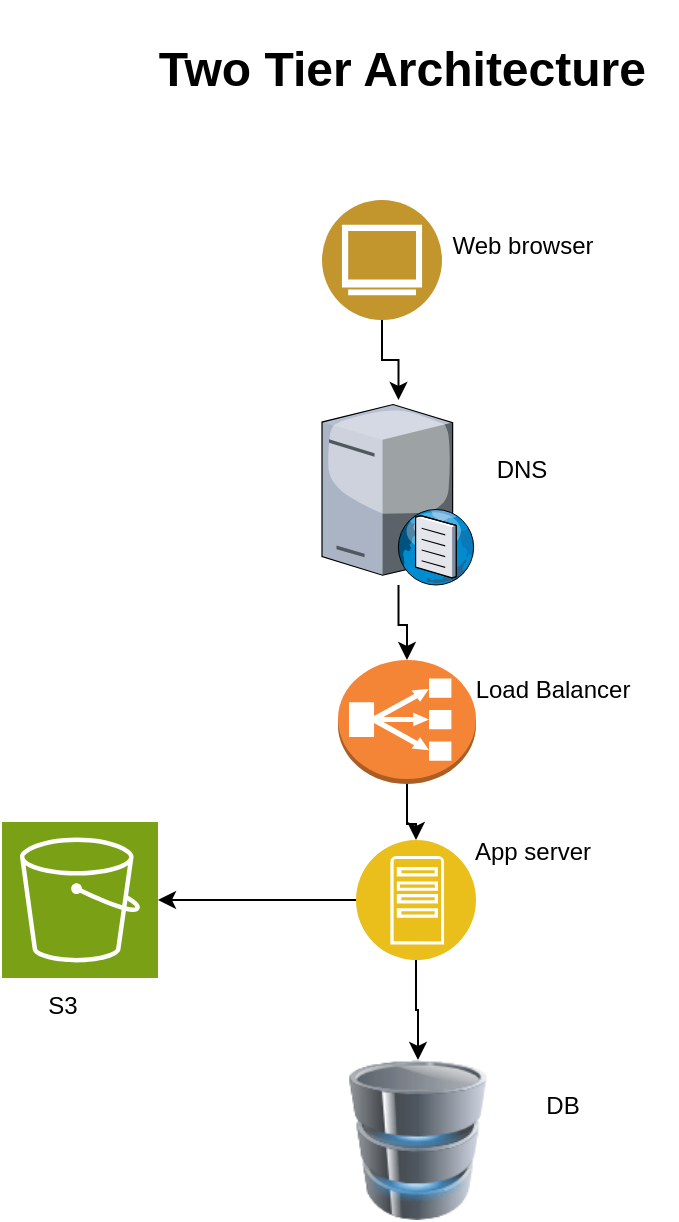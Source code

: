 <mxfile version="27.1.6">
  <diagram name="Page-1" id="pZGmEfrGCqBCUozpExTI">
    <mxGraphModel dx="1198" dy="1771" grid="1" gridSize="10" guides="1" tooltips="1" connect="1" arrows="1" fold="1" page="1" pageScale="1" pageWidth="850" pageHeight="1100" math="0" shadow="0">
      <root>
        <mxCell id="0" />
        <mxCell id="1" parent="0" />
        <mxCell id="x8OKTubehIEbgYfxIEi6-8" value="" style="edgeStyle=orthogonalEdgeStyle;rounded=0;orthogonalLoop=1;jettySize=auto;html=1;" edge="1" parent="1" source="x8OKTubehIEbgYfxIEi6-1" target="x8OKTubehIEbgYfxIEi6-7">
          <mxGeometry relative="1" as="geometry" />
        </mxCell>
        <mxCell id="x8OKTubehIEbgYfxIEi6-1" value="" style="verticalLabelPosition=bottom;sketch=0;aspect=fixed;html=1;verticalAlign=top;strokeColor=none;align=center;outlineConnect=0;shape=mxgraph.citrix.dns_server;" vertex="1" parent="1">
          <mxGeometry x="360" y="120" width="76.5" height="92.5" as="geometry" />
        </mxCell>
        <mxCell id="x8OKTubehIEbgYfxIEi6-5" value="" style="edgeStyle=orthogonalEdgeStyle;rounded=0;orthogonalLoop=1;jettySize=auto;html=1;" edge="1" parent="1" source="x8OKTubehIEbgYfxIEi6-3" target="x8OKTubehIEbgYfxIEi6-1">
          <mxGeometry relative="1" as="geometry" />
        </mxCell>
        <mxCell id="x8OKTubehIEbgYfxIEi6-3" value="" style="image;aspect=fixed;perimeter=ellipsePerimeter;html=1;align=center;shadow=0;dashed=0;fontColor=#4277BB;labelBackgroundColor=default;fontSize=12;spacingTop=3;image=img/lib/ibm/users/browser.svg;" vertex="1" parent="1">
          <mxGeometry x="360" y="20" width="60" height="60" as="geometry" />
        </mxCell>
        <mxCell id="x8OKTubehIEbgYfxIEi6-6" value="DNS" style="text;html=1;align=center;verticalAlign=middle;whiteSpace=wrap;rounded=0;" vertex="1" parent="1">
          <mxGeometry x="430" y="140" width="60" height="30" as="geometry" />
        </mxCell>
        <mxCell id="x8OKTubehIEbgYfxIEi6-11" value="" style="edgeStyle=orthogonalEdgeStyle;rounded=0;orthogonalLoop=1;jettySize=auto;html=1;" edge="1" parent="1" source="x8OKTubehIEbgYfxIEi6-7" target="x8OKTubehIEbgYfxIEi6-9">
          <mxGeometry relative="1" as="geometry" />
        </mxCell>
        <mxCell id="x8OKTubehIEbgYfxIEi6-7" value="" style="outlineConnect=0;dashed=0;verticalLabelPosition=bottom;verticalAlign=top;align=center;html=1;shape=mxgraph.aws3.classic_load_balancer;fillColor=#F58536;gradientColor=none;" vertex="1" parent="1">
          <mxGeometry x="368" y="250" width="69" height="62" as="geometry" />
        </mxCell>
        <mxCell id="x8OKTubehIEbgYfxIEi6-14" value="" style="edgeStyle=orthogonalEdgeStyle;rounded=0;orthogonalLoop=1;jettySize=auto;html=1;" edge="1" parent="1" source="x8OKTubehIEbgYfxIEi6-9" target="x8OKTubehIEbgYfxIEi6-13">
          <mxGeometry relative="1" as="geometry" />
        </mxCell>
        <mxCell id="x8OKTubehIEbgYfxIEi6-17" value="" style="edgeStyle=orthogonalEdgeStyle;rounded=0;orthogonalLoop=1;jettySize=auto;html=1;" edge="1" parent="1" source="x8OKTubehIEbgYfxIEi6-9" target="x8OKTubehIEbgYfxIEi6-15">
          <mxGeometry relative="1" as="geometry" />
        </mxCell>
        <mxCell id="x8OKTubehIEbgYfxIEi6-9" value="" style="image;aspect=fixed;perimeter=ellipsePerimeter;html=1;align=center;shadow=0;dashed=0;fontColor=#4277BB;labelBackgroundColor=default;fontSize=12;spacingTop=3;image=img/lib/ibm/applications/app_server.svg;" vertex="1" parent="1">
          <mxGeometry x="377" y="340" width="60" height="60" as="geometry" />
        </mxCell>
        <mxCell id="x8OKTubehIEbgYfxIEi6-13" value="" style="sketch=0;points=[[0,0,0],[0.25,0,0],[0.5,0,0],[0.75,0,0],[1,0,0],[0,1,0],[0.25,1,0],[0.5,1,0],[0.75,1,0],[1,1,0],[0,0.25,0],[0,0.5,0],[0,0.75,0],[1,0.25,0],[1,0.5,0],[1,0.75,0]];outlineConnect=0;fontColor=#232F3E;fillColor=#7AA116;strokeColor=#ffffff;dashed=0;verticalLabelPosition=bottom;verticalAlign=top;align=center;html=1;fontSize=12;fontStyle=0;aspect=fixed;shape=mxgraph.aws4.resourceIcon;resIcon=mxgraph.aws4.s3;" vertex="1" parent="1">
          <mxGeometry x="200" y="331" width="78" height="78" as="geometry" />
        </mxCell>
        <mxCell id="x8OKTubehIEbgYfxIEi6-15" value="" style="image;html=1;image=img/lib/clip_art/computers/Database_128x128.png" vertex="1" parent="1">
          <mxGeometry x="368" y="450" width="80" height="80" as="geometry" />
        </mxCell>
        <mxCell id="x8OKTubehIEbgYfxIEi6-18" value="Web browser" style="text;html=1;align=center;verticalAlign=middle;resizable=0;points=[];autosize=1;strokeColor=none;fillColor=none;" vertex="1" parent="1">
          <mxGeometry x="415" y="28" width="90" height="30" as="geometry" />
        </mxCell>
        <mxCell id="x8OKTubehIEbgYfxIEi6-19" value="Load Balancer" style="text;html=1;align=center;verticalAlign=middle;resizable=0;points=[];autosize=1;strokeColor=none;fillColor=none;" vertex="1" parent="1">
          <mxGeometry x="425" y="250" width="100" height="30" as="geometry" />
        </mxCell>
        <mxCell id="x8OKTubehIEbgYfxIEi6-20" value="App server" style="text;html=1;align=center;verticalAlign=middle;resizable=0;points=[];autosize=1;strokeColor=none;fillColor=none;" vertex="1" parent="1">
          <mxGeometry x="425" y="331" width="80" height="30" as="geometry" />
        </mxCell>
        <mxCell id="x8OKTubehIEbgYfxIEi6-21" value="DB" style="text;html=1;align=center;verticalAlign=middle;resizable=0;points=[];autosize=1;strokeColor=none;fillColor=none;" vertex="1" parent="1">
          <mxGeometry x="460" y="458" width="40" height="30" as="geometry" />
        </mxCell>
        <mxCell id="x8OKTubehIEbgYfxIEi6-22" value="S3" style="text;html=1;align=center;verticalAlign=middle;resizable=0;points=[];autosize=1;strokeColor=none;fillColor=none;" vertex="1" parent="1">
          <mxGeometry x="210" y="408" width="40" height="30" as="geometry" />
        </mxCell>
        <mxCell id="x8OKTubehIEbgYfxIEi6-23" value="&lt;h1&gt;Two Tier Architecture&amp;nbsp;&lt;/h1&gt;" style="text;html=1;align=center;verticalAlign=middle;resizable=0;points=[];autosize=1;strokeColor=none;fillColor=none;" vertex="1" parent="1">
          <mxGeometry x="267.5" y="-80" width="270" height="70" as="geometry" />
        </mxCell>
      </root>
    </mxGraphModel>
  </diagram>
</mxfile>

